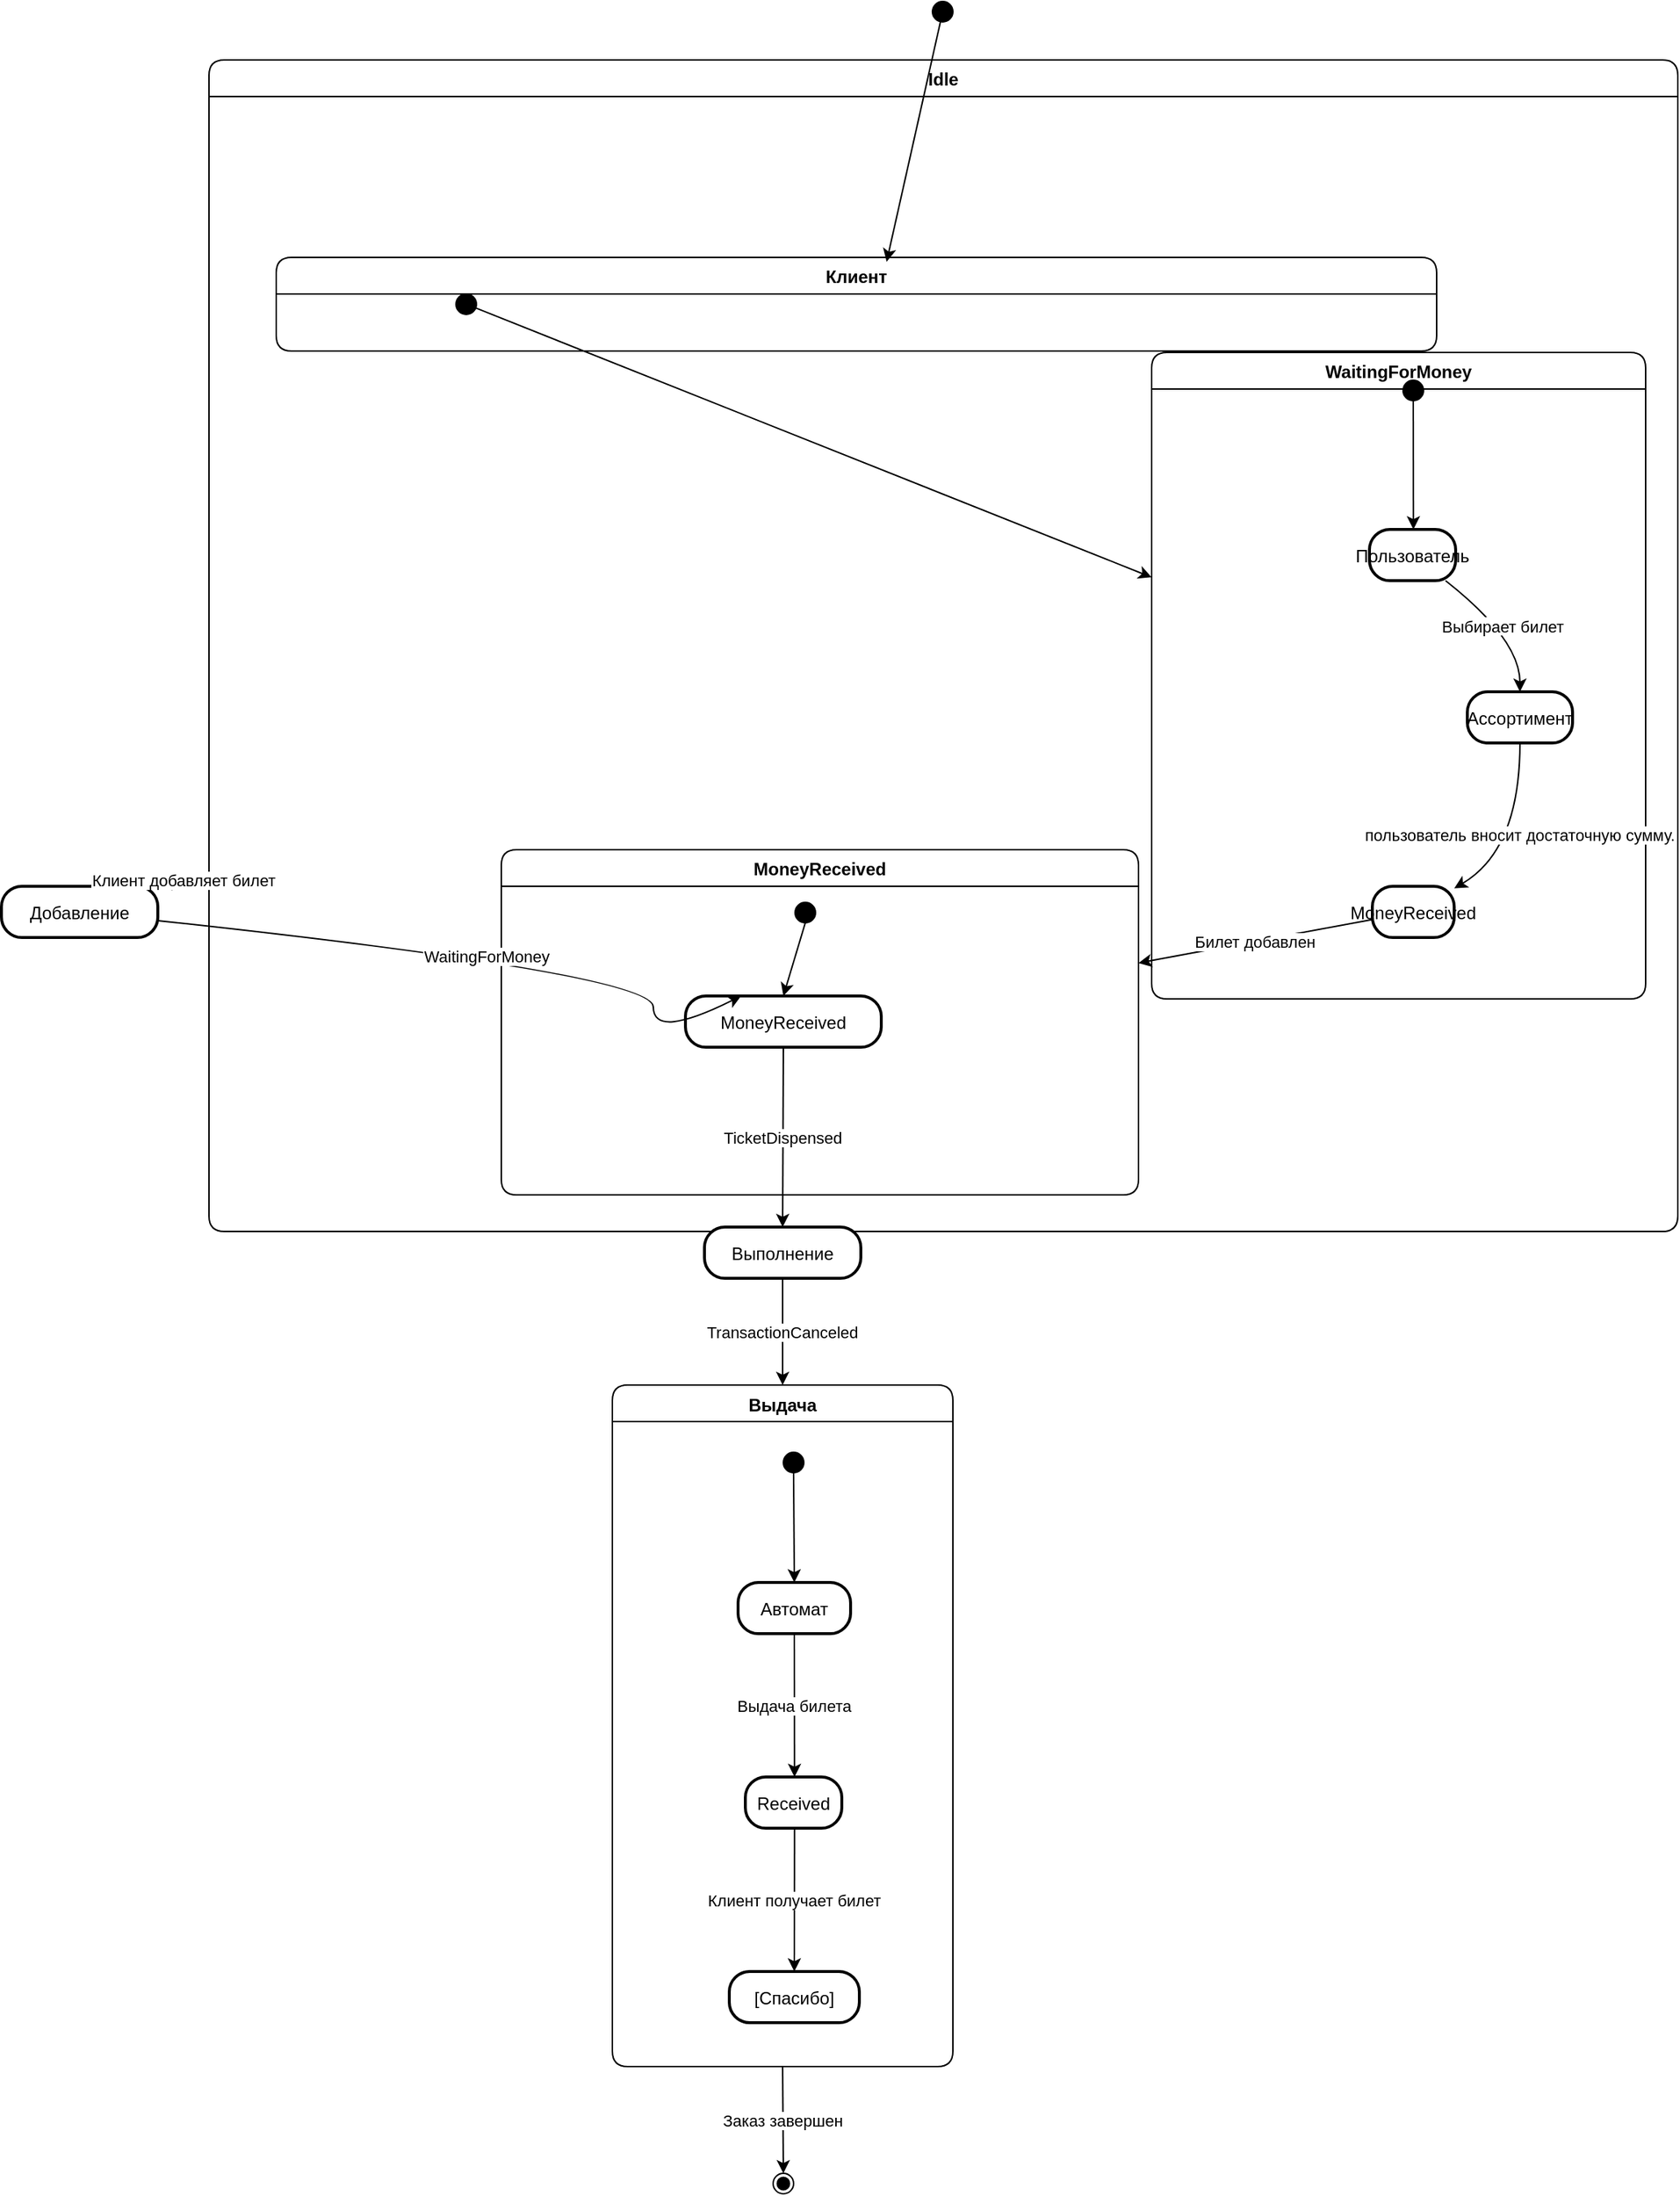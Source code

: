 <mxfile version="25.0.0">
  <diagram name="Страница — 1" id="tSEfzn-LcNZpLbd2Grv_">
    <mxGraphModel dx="2390" dy="1512" grid="1" gridSize="10" guides="1" tooltips="1" connect="1" arrows="1" fold="1" page="1" pageScale="1" pageWidth="827" pageHeight="1169" math="0" shadow="0">
      <root>
        <mxCell id="0" />
        <mxCell id="1" parent="0" />
        <mxCell id="4" value="Idle" style="swimlane;fontStyle=1;align=center;verticalAlign=middle;startSize=25;container=0;collapsible=0;rounded=1;arcSize=14;dropTarget=0;" parent="1" vertex="1">
          <mxGeometry x="295" y="180" width="1005" height="801" as="geometry" />
        </mxCell>
        <mxCell id="5" value="Добавление" style="rounded=1;arcSize=40;strokeWidth=2" parent="1" vertex="1">
          <mxGeometry x="153" y="745" width="107" height="35" as="geometry" />
        </mxCell>
        <mxCell id="6" value="MoneyReceived" style="rounded=1;arcSize=40;strokeWidth=2" parent="1" vertex="1">
          <mxGeometry x="621" y="820" width="134" height="35" as="geometry" />
        </mxCell>
        <mxCell id="7" value="MoneyReceived" style="swimlane;fontStyle=1;align=center;verticalAlign=middle;startSize=25;container=0;collapsible=0;rounded=1;arcSize=14;dropTarget=0;" parent="1" vertex="1">
          <mxGeometry x="495" y="720" width="436" height="236" as="geometry" />
        </mxCell>
        <mxCell id="8" value="Выполнение" style="rounded=1;arcSize=40;strokeWidth=2" parent="1" vertex="1">
          <mxGeometry x="634" y="978" width="107" height="35" as="geometry" />
        </mxCell>
        <mxCell id="9" value="Выдача" style="swimlane;fontStyle=1;align=center;verticalAlign=middle;startSize=25;container=0;collapsible=0;rounded=1;arcSize=14;dropTarget=0;verticalAlign=top;" parent="1" vertex="1">
          <mxGeometry x="571" y="1086" width="233" height="466" as="geometry" />
        </mxCell>
        <mxCell id="10" value="" style="ellipse;fillColor=strokeColor;" parent="9" vertex="1">
          <mxGeometry x="117" y="46" width="14" height="14" as="geometry" />
        </mxCell>
        <mxCell id="11" value="Автомат" style="rounded=1;arcSize=40;strokeWidth=2" parent="9" vertex="1">
          <mxGeometry x="86" y="135" width="77" height="35" as="geometry" />
        </mxCell>
        <mxCell id="12" value="Received" style="rounded=1;arcSize=40;strokeWidth=2" parent="9" vertex="1">
          <mxGeometry x="91" y="268" width="66" height="35" as="geometry" />
        </mxCell>
        <mxCell id="13" value="[Спасибо]" style="rounded=1;arcSize=40;strokeWidth=2" parent="9" vertex="1">
          <mxGeometry x="80" y="401" width="89" height="35" as="geometry" />
        </mxCell>
        <mxCell id="14" value="" style="curved=1;startArrow=none;;exitX=0.52;exitY=0.96;entryX=0.5;entryY=-0.01;" parent="9" source="10" target="11" edge="1">
          <mxGeometry relative="1" as="geometry">
            <Array as="points" />
          </mxGeometry>
        </mxCell>
        <mxCell id="15" value="Выдача билета" style="curved=1;startArrow=none;;exitX=0.5;exitY=0.99;entryX=0.51;entryY=-0.01;" parent="9" source="11" target="12" edge="1">
          <mxGeometry relative="1" as="geometry">
            <Array as="points" />
            <mxPoint as="offset" />
          </mxGeometry>
        </mxCell>
        <mxCell id="16" value="Клиент получает билет" style="curved=1;startArrow=none;;exitX=0.51;exitY=0.99;entryX=0.5;entryY=-0.01;" parent="9" source="12" target="13" edge="1">
          <mxGeometry relative="1" as="geometry">
            <Array as="points" />
          </mxGeometry>
        </mxCell>
        <mxCell id="17" value="" style="ellipse;shape=endState;fillColor=strokeColor;" parent="1" vertex="1">
          <mxGeometry x="681" y="1625" width="14" height="14" as="geometry" />
        </mxCell>
        <mxCell id="19" value="Клиент" style="swimlane;fontStyle=1;align=center;verticalAlign=middle;startSize=25;container=0;collapsible=0;rounded=1;arcSize=14;dropTarget=0;" parent="1" vertex="1">
          <mxGeometry x="341" y="315" width="794" height="64" as="geometry" />
        </mxCell>
        <mxCell id="21" value="" style="ellipse;fillColor=strokeColor;" parent="1" vertex="1">
          <mxGeometry x="464" y="340" width="14" height="14" as="geometry" />
        </mxCell>
        <mxCell id="22" value="WaitingForMoney" style="swimlane;fontStyle=1;align=center;verticalAlign=middle;startSize=25;container=0;collapsible=0;rounded=1;arcSize=14;dropTarget=0;" parent="1" vertex="1">
          <mxGeometry x="940" y="380" width="338" height="442" as="geometry" />
        </mxCell>
        <mxCell id="23" value="" style="ellipse;fillColor=strokeColor;" parent="1" vertex="1">
          <mxGeometry x="1112" y="399" width="14" height="14" as="geometry" />
        </mxCell>
        <mxCell id="24" value="Пользователь" style="rounded=1;arcSize=40;strokeWidth=2" parent="1" vertex="1">
          <mxGeometry x="1089" y="501" width="59" height="35" as="geometry" />
        </mxCell>
        <mxCell id="25" value="Ассортимент" style="rounded=1;arcSize=40;strokeWidth=2" parent="1" vertex="1">
          <mxGeometry x="1156" y="612" width="72" height="35" as="geometry" />
        </mxCell>
        <mxCell id="26" value="MoneyReceived" style="rounded=1;arcSize=40;strokeWidth=2" parent="1" vertex="1">
          <mxGeometry x="1091" y="745" width="56" height="35" as="geometry" />
        </mxCell>
        <mxCell id="27" value="" style="ellipse;fillColor=strokeColor;" parent="1" vertex="1">
          <mxGeometry x="696" y="756" width="14" height="14" as="geometry" />
        </mxCell>
        <mxCell id="28" value="WaitingForMoney" style="curved=1;startArrow=none;;exitX=1;exitY=0.67;entryX=0.28;entryY=-0.01;" parent="1" source="5" target="6" edge="1">
          <mxGeometry relative="1" as="geometry">
            <Array as="points">
              <mxPoint x="599" y="805" />
              <mxPoint x="599" y="850" />
            </Array>
          </mxGeometry>
        </mxCell>
        <mxCell id="29" value="TicketDispensed" style="curved=1;startArrow=none;;exitX=0.5;exitY=0.99;entryX=0.5;entryY=-0.01;" parent="1" source="6" target="8" edge="1">
          <mxGeometry relative="1" as="geometry">
            <Array as="points" />
          </mxGeometry>
        </mxCell>
        <mxCell id="30" value="" style="curved=1;startArrow=none;;exitX=0.49;exitY=1.01;entryX=0.51;entryY=0.01;" parent="1" source="23" target="24" edge="1">
          <mxGeometry relative="1" as="geometry">
            <Array as="points" />
          </mxGeometry>
        </mxCell>
        <mxCell id="31" value="Выбирает билет" style="curved=1;startArrow=none;;exitX=0.89;exitY=1.01;entryX=0.5;entryY=0.01;" parent="1" source="24" target="25" edge="1">
          <mxGeometry x="-0.008" relative="1" as="geometry">
            <Array as="points">
              <mxPoint x="1192" y="576" />
            </Array>
            <mxPoint as="offset" />
          </mxGeometry>
        </mxCell>
        <mxCell id="33" value="пользователь вносит достаточную сумму." style="curved=1;startArrow=none;;exitX=0.5;exitY=1.01;entryX=1;entryY=0.04;" parent="1" source="25" target="26" edge="1">
          <mxGeometry relative="1" as="geometry">
            <Array as="points">
              <mxPoint x="1192" y="720" />
            </Array>
          </mxGeometry>
        </mxCell>
        <mxCell id="34" value="" style="curved=1;startArrow=none;;exitX=0.48;exitY=0.98;entryX=0.5;entryY=-0.01;" parent="1" source="27" target="6" edge="1">
          <mxGeometry relative="1" as="geometry">
            <Array as="points" />
          </mxGeometry>
        </mxCell>
        <mxCell id="35" value="" style="curved=1;startArrow=none;;entryX=0.526;entryY=0.047;entryDx=0;entryDy=0;entryPerimeter=0;" parent="1" source="2" target="19" edge="1">
          <mxGeometry relative="1" as="geometry">
            <Array as="points" />
            <mxPoint x="793" y="150" as="sourcePoint" />
            <mxPoint x="793.5" y="286" as="targetPoint" />
          </mxGeometry>
        </mxCell>
        <mxCell id="37" value="Клиент добавляет билет" style="curved=1;startArrow=none;;" parent="1" source="4" target="5" edge="1">
          <mxGeometry x="-0.015" relative="1" as="geometry">
            <Array as="points" />
            <mxPoint as="offset" />
          </mxGeometry>
        </mxCell>
        <mxCell id="38" value="TransactionCanceled" style="curved=1;startArrow=none;;exitX=0.5;exitY=0.99;entryX=0.5;entryY=0;" parent="1" source="8" target="9" edge="1">
          <mxGeometry relative="1" as="geometry">
            <Array as="points" />
          </mxGeometry>
        </mxCell>
        <mxCell id="39" value="Заказ завершен" style="curved=1;startArrow=none;;exitX=0.5;exitY=1;entryX=0.48;entryY=-0.01;" parent="1" source="9" target="17" edge="1">
          <mxGeometry relative="1" as="geometry">
            <Array as="points" />
          </mxGeometry>
        </mxCell>
        <mxCell id="42" value="" style="curved=1;startArrow=none;;" parent="1" source="21" target="22" edge="1">
          <mxGeometry relative="1" as="geometry">
            <Array as="points" />
          </mxGeometry>
        </mxCell>
        <mxCell id="43" value="Билет добавлен" style="curved=1;startArrow=none;;" parent="1" source="26" target="7" edge="1">
          <mxGeometry relative="1" as="geometry">
            <Array as="points" />
          </mxGeometry>
        </mxCell>
        <mxCell id="0wlygvvGAEucmAyHwg4U-44" value="" style="curved=1;startArrow=none;;entryX=0.5;entryY=0;entryDx=0;entryDy=0;" edge="1" parent="1" target="2">
          <mxGeometry relative="1" as="geometry">
            <Array as="points" />
            <mxPoint x="793" y="150" as="sourcePoint" />
            <mxPoint x="793.5" y="286" as="targetPoint" />
          </mxGeometry>
        </mxCell>
        <mxCell id="2" value="" style="ellipse;fillColor=strokeColor;" parent="1" vertex="1">
          <mxGeometry x="790" y="140" width="14" height="14" as="geometry" />
        </mxCell>
      </root>
    </mxGraphModel>
  </diagram>
</mxfile>
